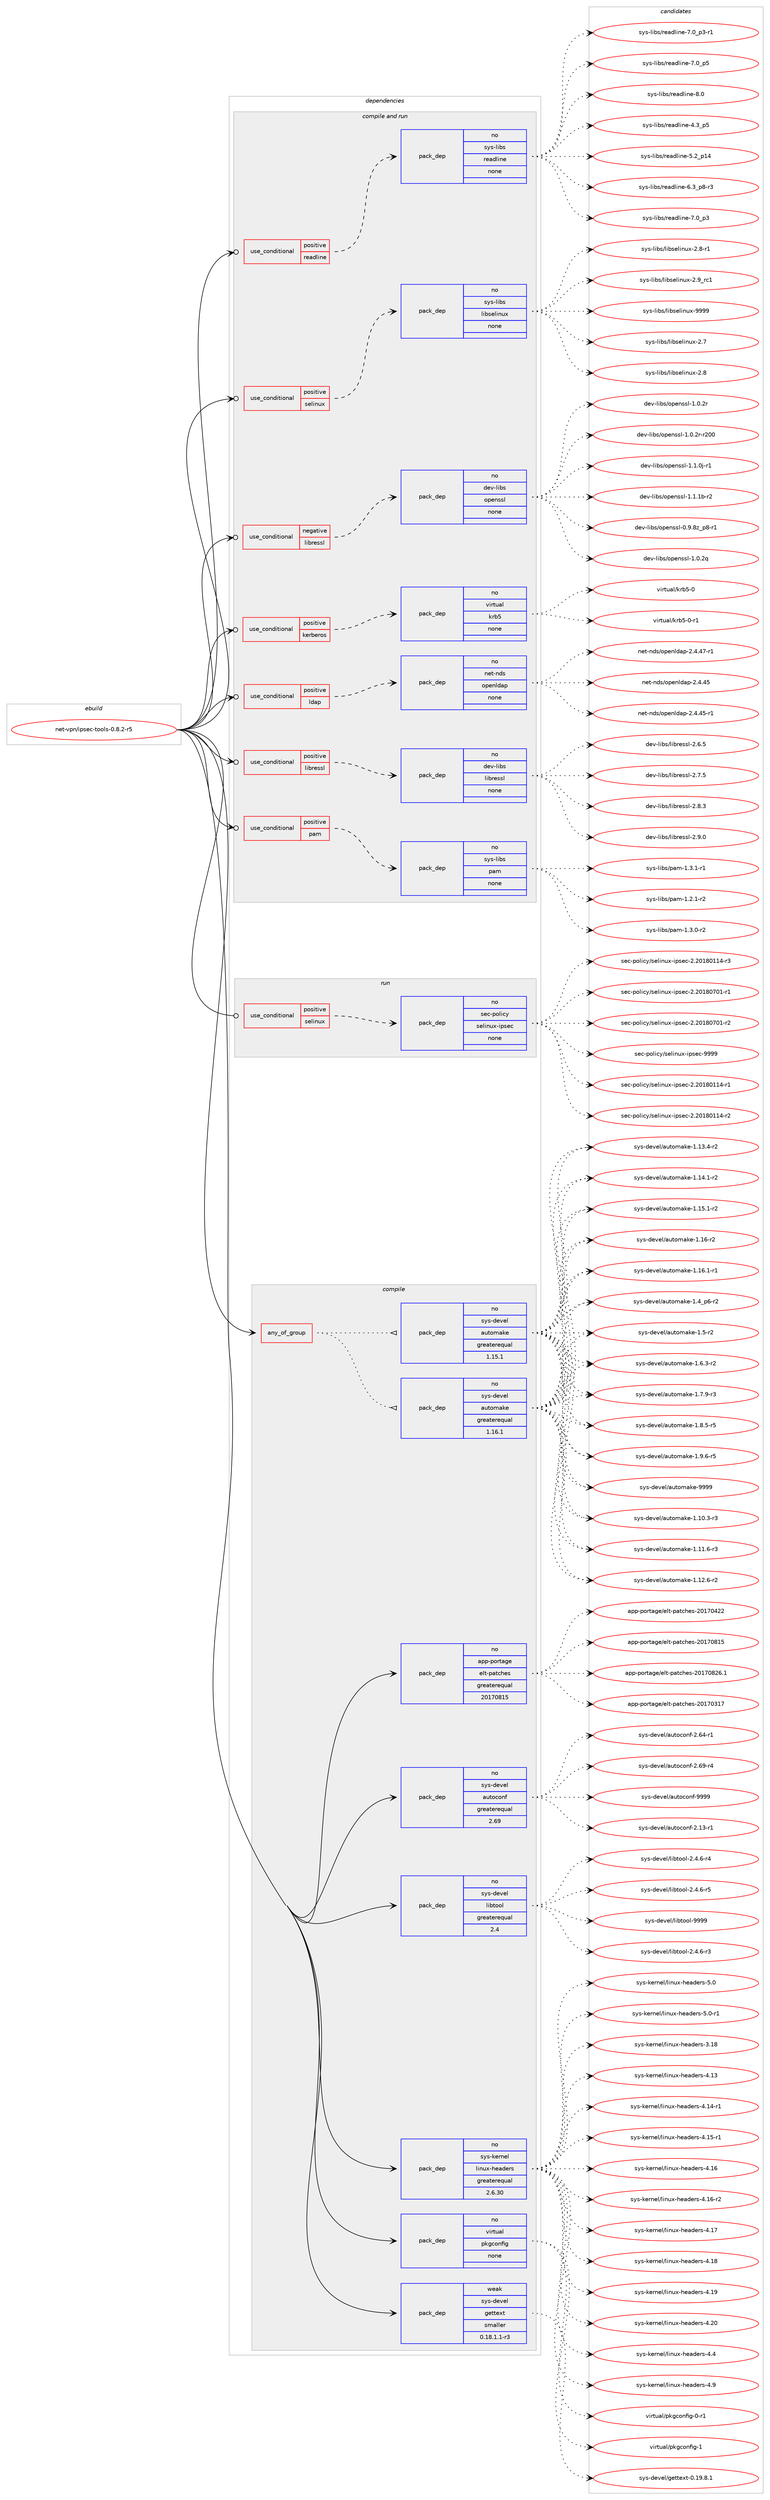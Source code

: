 digraph prolog {

# *************
# Graph options
# *************

newrank=true;
concentrate=true;
compound=true;
graph [rankdir=LR,fontname=Helvetica,fontsize=10,ranksep=1.5];#, ranksep=2.5, nodesep=0.2];
edge  [arrowhead=vee];
node  [fontname=Helvetica,fontsize=10];

# **********
# The ebuild
# **********

subgraph cluster_leftcol {
color=gray;
rank=same;
label=<<i>ebuild</i>>;
id [label="net-vpn/ipsec-tools-0.8.2-r5", color=red, width=4, href="../net-vpn/ipsec-tools-0.8.2-r5.svg"];
}

# ****************
# The dependencies
# ****************

subgraph cluster_midcol {
color=gray;
label=<<i>dependencies</i>>;
subgraph cluster_compile {
fillcolor="#eeeeee";
style=filled;
label=<<i>compile</i>>;
subgraph any26632 {
dependency1678695 [label=<<TABLE BORDER="0" CELLBORDER="1" CELLSPACING="0" CELLPADDING="4"><TR><TD CELLPADDING="10">any_of_group</TD></TR></TABLE>>, shape=none, color=red];subgraph pack1200420 {
dependency1678696 [label=<<TABLE BORDER="0" CELLBORDER="1" CELLSPACING="0" CELLPADDING="4" WIDTH="220"><TR><TD ROWSPAN="6" CELLPADDING="30">pack_dep</TD></TR><TR><TD WIDTH="110">no</TD></TR><TR><TD>sys-devel</TD></TR><TR><TD>automake</TD></TR><TR><TD>greaterequal</TD></TR><TR><TD>1.16.1</TD></TR></TABLE>>, shape=none, color=blue];
}
dependency1678695:e -> dependency1678696:w [weight=20,style="dotted",arrowhead="oinv"];
subgraph pack1200421 {
dependency1678697 [label=<<TABLE BORDER="0" CELLBORDER="1" CELLSPACING="0" CELLPADDING="4" WIDTH="220"><TR><TD ROWSPAN="6" CELLPADDING="30">pack_dep</TD></TR><TR><TD WIDTH="110">no</TD></TR><TR><TD>sys-devel</TD></TR><TR><TD>automake</TD></TR><TR><TD>greaterequal</TD></TR><TR><TD>1.15.1</TD></TR></TABLE>>, shape=none, color=blue];
}
dependency1678695:e -> dependency1678697:w [weight=20,style="dotted",arrowhead="oinv"];
}
id:e -> dependency1678695:w [weight=20,style="solid",arrowhead="vee"];
subgraph pack1200422 {
dependency1678698 [label=<<TABLE BORDER="0" CELLBORDER="1" CELLSPACING="0" CELLPADDING="4" WIDTH="220"><TR><TD ROWSPAN="6" CELLPADDING="30">pack_dep</TD></TR><TR><TD WIDTH="110">no</TD></TR><TR><TD>app-portage</TD></TR><TR><TD>elt-patches</TD></TR><TR><TD>greaterequal</TD></TR><TR><TD>20170815</TD></TR></TABLE>>, shape=none, color=blue];
}
id:e -> dependency1678698:w [weight=20,style="solid",arrowhead="vee"];
subgraph pack1200423 {
dependency1678699 [label=<<TABLE BORDER="0" CELLBORDER="1" CELLSPACING="0" CELLPADDING="4" WIDTH="220"><TR><TD ROWSPAN="6" CELLPADDING="30">pack_dep</TD></TR><TR><TD WIDTH="110">no</TD></TR><TR><TD>sys-devel</TD></TR><TR><TD>autoconf</TD></TR><TR><TD>greaterequal</TD></TR><TR><TD>2.69</TD></TR></TABLE>>, shape=none, color=blue];
}
id:e -> dependency1678699:w [weight=20,style="solid",arrowhead="vee"];
subgraph pack1200424 {
dependency1678700 [label=<<TABLE BORDER="0" CELLBORDER="1" CELLSPACING="0" CELLPADDING="4" WIDTH="220"><TR><TD ROWSPAN="6" CELLPADDING="30">pack_dep</TD></TR><TR><TD WIDTH="110">no</TD></TR><TR><TD>sys-devel</TD></TR><TR><TD>libtool</TD></TR><TR><TD>greaterequal</TD></TR><TR><TD>2.4</TD></TR></TABLE>>, shape=none, color=blue];
}
id:e -> dependency1678700:w [weight=20,style="solid",arrowhead="vee"];
subgraph pack1200425 {
dependency1678701 [label=<<TABLE BORDER="0" CELLBORDER="1" CELLSPACING="0" CELLPADDING="4" WIDTH="220"><TR><TD ROWSPAN="6" CELLPADDING="30">pack_dep</TD></TR><TR><TD WIDTH="110">no</TD></TR><TR><TD>sys-kernel</TD></TR><TR><TD>linux-headers</TD></TR><TR><TD>greaterequal</TD></TR><TR><TD>2.6.30</TD></TR></TABLE>>, shape=none, color=blue];
}
id:e -> dependency1678701:w [weight=20,style="solid",arrowhead="vee"];
subgraph pack1200426 {
dependency1678702 [label=<<TABLE BORDER="0" CELLBORDER="1" CELLSPACING="0" CELLPADDING="4" WIDTH="220"><TR><TD ROWSPAN="6" CELLPADDING="30">pack_dep</TD></TR><TR><TD WIDTH="110">no</TD></TR><TR><TD>virtual</TD></TR><TR><TD>pkgconfig</TD></TR><TR><TD>none</TD></TR><TR><TD></TD></TR></TABLE>>, shape=none, color=blue];
}
id:e -> dependency1678702:w [weight=20,style="solid",arrowhead="vee"];
subgraph pack1200427 {
dependency1678703 [label=<<TABLE BORDER="0" CELLBORDER="1" CELLSPACING="0" CELLPADDING="4" WIDTH="220"><TR><TD ROWSPAN="6" CELLPADDING="30">pack_dep</TD></TR><TR><TD WIDTH="110">weak</TD></TR><TR><TD>sys-devel</TD></TR><TR><TD>gettext</TD></TR><TR><TD>smaller</TD></TR><TR><TD>0.18.1.1-r3</TD></TR></TABLE>>, shape=none, color=blue];
}
id:e -> dependency1678703:w [weight=20,style="solid",arrowhead="vee"];
}
subgraph cluster_compileandrun {
fillcolor="#eeeeee";
style=filled;
label=<<i>compile and run</i>>;
subgraph cond450804 {
dependency1678704 [label=<<TABLE BORDER="0" CELLBORDER="1" CELLSPACING="0" CELLPADDING="4"><TR><TD ROWSPAN="3" CELLPADDING="10">use_conditional</TD></TR><TR><TD>negative</TD></TR><TR><TD>libressl</TD></TR></TABLE>>, shape=none, color=red];
subgraph pack1200428 {
dependency1678705 [label=<<TABLE BORDER="0" CELLBORDER="1" CELLSPACING="0" CELLPADDING="4" WIDTH="220"><TR><TD ROWSPAN="6" CELLPADDING="30">pack_dep</TD></TR><TR><TD WIDTH="110">no</TD></TR><TR><TD>dev-libs</TD></TR><TR><TD>openssl</TD></TR><TR><TD>none</TD></TR><TR><TD></TD></TR></TABLE>>, shape=none, color=blue];
}
dependency1678704:e -> dependency1678705:w [weight=20,style="dashed",arrowhead="vee"];
}
id:e -> dependency1678704:w [weight=20,style="solid",arrowhead="odotvee"];
subgraph cond450805 {
dependency1678706 [label=<<TABLE BORDER="0" CELLBORDER="1" CELLSPACING="0" CELLPADDING="4"><TR><TD ROWSPAN="3" CELLPADDING="10">use_conditional</TD></TR><TR><TD>positive</TD></TR><TR><TD>kerberos</TD></TR></TABLE>>, shape=none, color=red];
subgraph pack1200429 {
dependency1678707 [label=<<TABLE BORDER="0" CELLBORDER="1" CELLSPACING="0" CELLPADDING="4" WIDTH="220"><TR><TD ROWSPAN="6" CELLPADDING="30">pack_dep</TD></TR><TR><TD WIDTH="110">no</TD></TR><TR><TD>virtual</TD></TR><TR><TD>krb5</TD></TR><TR><TD>none</TD></TR><TR><TD></TD></TR></TABLE>>, shape=none, color=blue];
}
dependency1678706:e -> dependency1678707:w [weight=20,style="dashed",arrowhead="vee"];
}
id:e -> dependency1678706:w [weight=20,style="solid",arrowhead="odotvee"];
subgraph cond450806 {
dependency1678708 [label=<<TABLE BORDER="0" CELLBORDER="1" CELLSPACING="0" CELLPADDING="4"><TR><TD ROWSPAN="3" CELLPADDING="10">use_conditional</TD></TR><TR><TD>positive</TD></TR><TR><TD>ldap</TD></TR></TABLE>>, shape=none, color=red];
subgraph pack1200430 {
dependency1678709 [label=<<TABLE BORDER="0" CELLBORDER="1" CELLSPACING="0" CELLPADDING="4" WIDTH="220"><TR><TD ROWSPAN="6" CELLPADDING="30">pack_dep</TD></TR><TR><TD WIDTH="110">no</TD></TR><TR><TD>net-nds</TD></TR><TR><TD>openldap</TD></TR><TR><TD>none</TD></TR><TR><TD></TD></TR></TABLE>>, shape=none, color=blue];
}
dependency1678708:e -> dependency1678709:w [weight=20,style="dashed",arrowhead="vee"];
}
id:e -> dependency1678708:w [weight=20,style="solid",arrowhead="odotvee"];
subgraph cond450807 {
dependency1678710 [label=<<TABLE BORDER="0" CELLBORDER="1" CELLSPACING="0" CELLPADDING="4"><TR><TD ROWSPAN="3" CELLPADDING="10">use_conditional</TD></TR><TR><TD>positive</TD></TR><TR><TD>libressl</TD></TR></TABLE>>, shape=none, color=red];
subgraph pack1200431 {
dependency1678711 [label=<<TABLE BORDER="0" CELLBORDER="1" CELLSPACING="0" CELLPADDING="4" WIDTH="220"><TR><TD ROWSPAN="6" CELLPADDING="30">pack_dep</TD></TR><TR><TD WIDTH="110">no</TD></TR><TR><TD>dev-libs</TD></TR><TR><TD>libressl</TD></TR><TR><TD>none</TD></TR><TR><TD></TD></TR></TABLE>>, shape=none, color=blue];
}
dependency1678710:e -> dependency1678711:w [weight=20,style="dashed",arrowhead="vee"];
}
id:e -> dependency1678710:w [weight=20,style="solid",arrowhead="odotvee"];
subgraph cond450808 {
dependency1678712 [label=<<TABLE BORDER="0" CELLBORDER="1" CELLSPACING="0" CELLPADDING="4"><TR><TD ROWSPAN="3" CELLPADDING="10">use_conditional</TD></TR><TR><TD>positive</TD></TR><TR><TD>pam</TD></TR></TABLE>>, shape=none, color=red];
subgraph pack1200432 {
dependency1678713 [label=<<TABLE BORDER="0" CELLBORDER="1" CELLSPACING="0" CELLPADDING="4" WIDTH="220"><TR><TD ROWSPAN="6" CELLPADDING="30">pack_dep</TD></TR><TR><TD WIDTH="110">no</TD></TR><TR><TD>sys-libs</TD></TR><TR><TD>pam</TD></TR><TR><TD>none</TD></TR><TR><TD></TD></TR></TABLE>>, shape=none, color=blue];
}
dependency1678712:e -> dependency1678713:w [weight=20,style="dashed",arrowhead="vee"];
}
id:e -> dependency1678712:w [weight=20,style="solid",arrowhead="odotvee"];
subgraph cond450809 {
dependency1678714 [label=<<TABLE BORDER="0" CELLBORDER="1" CELLSPACING="0" CELLPADDING="4"><TR><TD ROWSPAN="3" CELLPADDING="10">use_conditional</TD></TR><TR><TD>positive</TD></TR><TR><TD>readline</TD></TR></TABLE>>, shape=none, color=red];
subgraph pack1200433 {
dependency1678715 [label=<<TABLE BORDER="0" CELLBORDER="1" CELLSPACING="0" CELLPADDING="4" WIDTH="220"><TR><TD ROWSPAN="6" CELLPADDING="30">pack_dep</TD></TR><TR><TD WIDTH="110">no</TD></TR><TR><TD>sys-libs</TD></TR><TR><TD>readline</TD></TR><TR><TD>none</TD></TR><TR><TD></TD></TR></TABLE>>, shape=none, color=blue];
}
dependency1678714:e -> dependency1678715:w [weight=20,style="dashed",arrowhead="vee"];
}
id:e -> dependency1678714:w [weight=20,style="solid",arrowhead="odotvee"];
subgraph cond450810 {
dependency1678716 [label=<<TABLE BORDER="0" CELLBORDER="1" CELLSPACING="0" CELLPADDING="4"><TR><TD ROWSPAN="3" CELLPADDING="10">use_conditional</TD></TR><TR><TD>positive</TD></TR><TR><TD>selinux</TD></TR></TABLE>>, shape=none, color=red];
subgraph pack1200434 {
dependency1678717 [label=<<TABLE BORDER="0" CELLBORDER="1" CELLSPACING="0" CELLPADDING="4" WIDTH="220"><TR><TD ROWSPAN="6" CELLPADDING="30">pack_dep</TD></TR><TR><TD WIDTH="110">no</TD></TR><TR><TD>sys-libs</TD></TR><TR><TD>libselinux</TD></TR><TR><TD>none</TD></TR><TR><TD></TD></TR></TABLE>>, shape=none, color=blue];
}
dependency1678716:e -> dependency1678717:w [weight=20,style="dashed",arrowhead="vee"];
}
id:e -> dependency1678716:w [weight=20,style="solid",arrowhead="odotvee"];
}
subgraph cluster_run {
fillcolor="#eeeeee";
style=filled;
label=<<i>run</i>>;
subgraph cond450811 {
dependency1678718 [label=<<TABLE BORDER="0" CELLBORDER="1" CELLSPACING="0" CELLPADDING="4"><TR><TD ROWSPAN="3" CELLPADDING="10">use_conditional</TD></TR><TR><TD>positive</TD></TR><TR><TD>selinux</TD></TR></TABLE>>, shape=none, color=red];
subgraph pack1200435 {
dependency1678719 [label=<<TABLE BORDER="0" CELLBORDER="1" CELLSPACING="0" CELLPADDING="4" WIDTH="220"><TR><TD ROWSPAN="6" CELLPADDING="30">pack_dep</TD></TR><TR><TD WIDTH="110">no</TD></TR><TR><TD>sec-policy</TD></TR><TR><TD>selinux-ipsec</TD></TR><TR><TD>none</TD></TR><TR><TD></TD></TR></TABLE>>, shape=none, color=blue];
}
dependency1678718:e -> dependency1678719:w [weight=20,style="dashed",arrowhead="vee"];
}
id:e -> dependency1678718:w [weight=20,style="solid",arrowhead="odot"];
}
}

# **************
# The candidates
# **************

subgraph cluster_choices {
rank=same;
color=gray;
label=<<i>candidates</i>>;

subgraph choice1200420 {
color=black;
nodesep=1;
choice11512111545100101118101108479711711611110997107101454946494846514511451 [label="sys-devel/automake-1.10.3-r3", color=red, width=4,href="../sys-devel/automake-1.10.3-r3.svg"];
choice11512111545100101118101108479711711611110997107101454946494946544511451 [label="sys-devel/automake-1.11.6-r3", color=red, width=4,href="../sys-devel/automake-1.11.6-r3.svg"];
choice11512111545100101118101108479711711611110997107101454946495046544511450 [label="sys-devel/automake-1.12.6-r2", color=red, width=4,href="../sys-devel/automake-1.12.6-r2.svg"];
choice11512111545100101118101108479711711611110997107101454946495146524511450 [label="sys-devel/automake-1.13.4-r2", color=red, width=4,href="../sys-devel/automake-1.13.4-r2.svg"];
choice11512111545100101118101108479711711611110997107101454946495246494511450 [label="sys-devel/automake-1.14.1-r2", color=red, width=4,href="../sys-devel/automake-1.14.1-r2.svg"];
choice11512111545100101118101108479711711611110997107101454946495346494511450 [label="sys-devel/automake-1.15.1-r2", color=red, width=4,href="../sys-devel/automake-1.15.1-r2.svg"];
choice1151211154510010111810110847971171161111099710710145494649544511450 [label="sys-devel/automake-1.16-r2", color=red, width=4,href="../sys-devel/automake-1.16-r2.svg"];
choice11512111545100101118101108479711711611110997107101454946495446494511449 [label="sys-devel/automake-1.16.1-r1", color=red, width=4,href="../sys-devel/automake-1.16.1-r1.svg"];
choice115121115451001011181011084797117116111109971071014549465295112544511450 [label="sys-devel/automake-1.4_p6-r2", color=red, width=4,href="../sys-devel/automake-1.4_p6-r2.svg"];
choice11512111545100101118101108479711711611110997107101454946534511450 [label="sys-devel/automake-1.5-r2", color=red, width=4,href="../sys-devel/automake-1.5-r2.svg"];
choice115121115451001011181011084797117116111109971071014549465446514511450 [label="sys-devel/automake-1.6.3-r2", color=red, width=4,href="../sys-devel/automake-1.6.3-r2.svg"];
choice115121115451001011181011084797117116111109971071014549465546574511451 [label="sys-devel/automake-1.7.9-r3", color=red, width=4,href="../sys-devel/automake-1.7.9-r3.svg"];
choice115121115451001011181011084797117116111109971071014549465646534511453 [label="sys-devel/automake-1.8.5-r5", color=red, width=4,href="../sys-devel/automake-1.8.5-r5.svg"];
choice115121115451001011181011084797117116111109971071014549465746544511453 [label="sys-devel/automake-1.9.6-r5", color=red, width=4,href="../sys-devel/automake-1.9.6-r5.svg"];
choice115121115451001011181011084797117116111109971071014557575757 [label="sys-devel/automake-9999", color=red, width=4,href="../sys-devel/automake-9999.svg"];
dependency1678696:e -> choice11512111545100101118101108479711711611110997107101454946494846514511451:w [style=dotted,weight="100"];
dependency1678696:e -> choice11512111545100101118101108479711711611110997107101454946494946544511451:w [style=dotted,weight="100"];
dependency1678696:e -> choice11512111545100101118101108479711711611110997107101454946495046544511450:w [style=dotted,weight="100"];
dependency1678696:e -> choice11512111545100101118101108479711711611110997107101454946495146524511450:w [style=dotted,weight="100"];
dependency1678696:e -> choice11512111545100101118101108479711711611110997107101454946495246494511450:w [style=dotted,weight="100"];
dependency1678696:e -> choice11512111545100101118101108479711711611110997107101454946495346494511450:w [style=dotted,weight="100"];
dependency1678696:e -> choice1151211154510010111810110847971171161111099710710145494649544511450:w [style=dotted,weight="100"];
dependency1678696:e -> choice11512111545100101118101108479711711611110997107101454946495446494511449:w [style=dotted,weight="100"];
dependency1678696:e -> choice115121115451001011181011084797117116111109971071014549465295112544511450:w [style=dotted,weight="100"];
dependency1678696:e -> choice11512111545100101118101108479711711611110997107101454946534511450:w [style=dotted,weight="100"];
dependency1678696:e -> choice115121115451001011181011084797117116111109971071014549465446514511450:w [style=dotted,weight="100"];
dependency1678696:e -> choice115121115451001011181011084797117116111109971071014549465546574511451:w [style=dotted,weight="100"];
dependency1678696:e -> choice115121115451001011181011084797117116111109971071014549465646534511453:w [style=dotted,weight="100"];
dependency1678696:e -> choice115121115451001011181011084797117116111109971071014549465746544511453:w [style=dotted,weight="100"];
dependency1678696:e -> choice115121115451001011181011084797117116111109971071014557575757:w [style=dotted,weight="100"];
}
subgraph choice1200421 {
color=black;
nodesep=1;
choice11512111545100101118101108479711711611110997107101454946494846514511451 [label="sys-devel/automake-1.10.3-r3", color=red, width=4,href="../sys-devel/automake-1.10.3-r3.svg"];
choice11512111545100101118101108479711711611110997107101454946494946544511451 [label="sys-devel/automake-1.11.6-r3", color=red, width=4,href="../sys-devel/automake-1.11.6-r3.svg"];
choice11512111545100101118101108479711711611110997107101454946495046544511450 [label="sys-devel/automake-1.12.6-r2", color=red, width=4,href="../sys-devel/automake-1.12.6-r2.svg"];
choice11512111545100101118101108479711711611110997107101454946495146524511450 [label="sys-devel/automake-1.13.4-r2", color=red, width=4,href="../sys-devel/automake-1.13.4-r2.svg"];
choice11512111545100101118101108479711711611110997107101454946495246494511450 [label="sys-devel/automake-1.14.1-r2", color=red, width=4,href="../sys-devel/automake-1.14.1-r2.svg"];
choice11512111545100101118101108479711711611110997107101454946495346494511450 [label="sys-devel/automake-1.15.1-r2", color=red, width=4,href="../sys-devel/automake-1.15.1-r2.svg"];
choice1151211154510010111810110847971171161111099710710145494649544511450 [label="sys-devel/automake-1.16-r2", color=red, width=4,href="../sys-devel/automake-1.16-r2.svg"];
choice11512111545100101118101108479711711611110997107101454946495446494511449 [label="sys-devel/automake-1.16.1-r1", color=red, width=4,href="../sys-devel/automake-1.16.1-r1.svg"];
choice115121115451001011181011084797117116111109971071014549465295112544511450 [label="sys-devel/automake-1.4_p6-r2", color=red, width=4,href="../sys-devel/automake-1.4_p6-r2.svg"];
choice11512111545100101118101108479711711611110997107101454946534511450 [label="sys-devel/automake-1.5-r2", color=red, width=4,href="../sys-devel/automake-1.5-r2.svg"];
choice115121115451001011181011084797117116111109971071014549465446514511450 [label="sys-devel/automake-1.6.3-r2", color=red, width=4,href="../sys-devel/automake-1.6.3-r2.svg"];
choice115121115451001011181011084797117116111109971071014549465546574511451 [label="sys-devel/automake-1.7.9-r3", color=red, width=4,href="../sys-devel/automake-1.7.9-r3.svg"];
choice115121115451001011181011084797117116111109971071014549465646534511453 [label="sys-devel/automake-1.8.5-r5", color=red, width=4,href="../sys-devel/automake-1.8.5-r5.svg"];
choice115121115451001011181011084797117116111109971071014549465746544511453 [label="sys-devel/automake-1.9.6-r5", color=red, width=4,href="../sys-devel/automake-1.9.6-r5.svg"];
choice115121115451001011181011084797117116111109971071014557575757 [label="sys-devel/automake-9999", color=red, width=4,href="../sys-devel/automake-9999.svg"];
dependency1678697:e -> choice11512111545100101118101108479711711611110997107101454946494846514511451:w [style=dotted,weight="100"];
dependency1678697:e -> choice11512111545100101118101108479711711611110997107101454946494946544511451:w [style=dotted,weight="100"];
dependency1678697:e -> choice11512111545100101118101108479711711611110997107101454946495046544511450:w [style=dotted,weight="100"];
dependency1678697:e -> choice11512111545100101118101108479711711611110997107101454946495146524511450:w [style=dotted,weight="100"];
dependency1678697:e -> choice11512111545100101118101108479711711611110997107101454946495246494511450:w [style=dotted,weight="100"];
dependency1678697:e -> choice11512111545100101118101108479711711611110997107101454946495346494511450:w [style=dotted,weight="100"];
dependency1678697:e -> choice1151211154510010111810110847971171161111099710710145494649544511450:w [style=dotted,weight="100"];
dependency1678697:e -> choice11512111545100101118101108479711711611110997107101454946495446494511449:w [style=dotted,weight="100"];
dependency1678697:e -> choice115121115451001011181011084797117116111109971071014549465295112544511450:w [style=dotted,weight="100"];
dependency1678697:e -> choice11512111545100101118101108479711711611110997107101454946534511450:w [style=dotted,weight="100"];
dependency1678697:e -> choice115121115451001011181011084797117116111109971071014549465446514511450:w [style=dotted,weight="100"];
dependency1678697:e -> choice115121115451001011181011084797117116111109971071014549465546574511451:w [style=dotted,weight="100"];
dependency1678697:e -> choice115121115451001011181011084797117116111109971071014549465646534511453:w [style=dotted,weight="100"];
dependency1678697:e -> choice115121115451001011181011084797117116111109971071014549465746544511453:w [style=dotted,weight="100"];
dependency1678697:e -> choice115121115451001011181011084797117116111109971071014557575757:w [style=dotted,weight="100"];
}
subgraph choice1200422 {
color=black;
nodesep=1;
choice97112112451121111141169710310147101108116451129711699104101115455048495548514955 [label="app-portage/elt-patches-20170317", color=red, width=4,href="../app-portage/elt-patches-20170317.svg"];
choice97112112451121111141169710310147101108116451129711699104101115455048495548525050 [label="app-portage/elt-patches-20170422", color=red, width=4,href="../app-portage/elt-patches-20170422.svg"];
choice97112112451121111141169710310147101108116451129711699104101115455048495548564953 [label="app-portage/elt-patches-20170815", color=red, width=4,href="../app-portage/elt-patches-20170815.svg"];
choice971121124511211111411697103101471011081164511297116991041011154550484955485650544649 [label="app-portage/elt-patches-20170826.1", color=red, width=4,href="../app-portage/elt-patches-20170826.1.svg"];
dependency1678698:e -> choice97112112451121111141169710310147101108116451129711699104101115455048495548514955:w [style=dotted,weight="100"];
dependency1678698:e -> choice97112112451121111141169710310147101108116451129711699104101115455048495548525050:w [style=dotted,weight="100"];
dependency1678698:e -> choice97112112451121111141169710310147101108116451129711699104101115455048495548564953:w [style=dotted,weight="100"];
dependency1678698:e -> choice971121124511211111411697103101471011081164511297116991041011154550484955485650544649:w [style=dotted,weight="100"];
}
subgraph choice1200423 {
color=black;
nodesep=1;
choice1151211154510010111810110847971171161119911111010245504649514511449 [label="sys-devel/autoconf-2.13-r1", color=red, width=4,href="../sys-devel/autoconf-2.13-r1.svg"];
choice1151211154510010111810110847971171161119911111010245504654524511449 [label="sys-devel/autoconf-2.64-r1", color=red, width=4,href="../sys-devel/autoconf-2.64-r1.svg"];
choice1151211154510010111810110847971171161119911111010245504654574511452 [label="sys-devel/autoconf-2.69-r4", color=red, width=4,href="../sys-devel/autoconf-2.69-r4.svg"];
choice115121115451001011181011084797117116111991111101024557575757 [label="sys-devel/autoconf-9999", color=red, width=4,href="../sys-devel/autoconf-9999.svg"];
dependency1678699:e -> choice1151211154510010111810110847971171161119911111010245504649514511449:w [style=dotted,weight="100"];
dependency1678699:e -> choice1151211154510010111810110847971171161119911111010245504654524511449:w [style=dotted,weight="100"];
dependency1678699:e -> choice1151211154510010111810110847971171161119911111010245504654574511452:w [style=dotted,weight="100"];
dependency1678699:e -> choice115121115451001011181011084797117116111991111101024557575757:w [style=dotted,weight="100"];
}
subgraph choice1200424 {
color=black;
nodesep=1;
choice1151211154510010111810110847108105981161111111084550465246544511451 [label="sys-devel/libtool-2.4.6-r3", color=red, width=4,href="../sys-devel/libtool-2.4.6-r3.svg"];
choice1151211154510010111810110847108105981161111111084550465246544511452 [label="sys-devel/libtool-2.4.6-r4", color=red, width=4,href="../sys-devel/libtool-2.4.6-r4.svg"];
choice1151211154510010111810110847108105981161111111084550465246544511453 [label="sys-devel/libtool-2.4.6-r5", color=red, width=4,href="../sys-devel/libtool-2.4.6-r5.svg"];
choice1151211154510010111810110847108105981161111111084557575757 [label="sys-devel/libtool-9999", color=red, width=4,href="../sys-devel/libtool-9999.svg"];
dependency1678700:e -> choice1151211154510010111810110847108105981161111111084550465246544511451:w [style=dotted,weight="100"];
dependency1678700:e -> choice1151211154510010111810110847108105981161111111084550465246544511452:w [style=dotted,weight="100"];
dependency1678700:e -> choice1151211154510010111810110847108105981161111111084550465246544511453:w [style=dotted,weight="100"];
dependency1678700:e -> choice1151211154510010111810110847108105981161111111084557575757:w [style=dotted,weight="100"];
}
subgraph choice1200425 {
color=black;
nodesep=1;
choice115121115451071011141101011084710810511011712045104101971001011141154551464956 [label="sys-kernel/linux-headers-3.18", color=red, width=4,href="../sys-kernel/linux-headers-3.18.svg"];
choice115121115451071011141101011084710810511011712045104101971001011141154552464951 [label="sys-kernel/linux-headers-4.13", color=red, width=4,href="../sys-kernel/linux-headers-4.13.svg"];
choice1151211154510710111411010110847108105110117120451041019710010111411545524649524511449 [label="sys-kernel/linux-headers-4.14-r1", color=red, width=4,href="../sys-kernel/linux-headers-4.14-r1.svg"];
choice1151211154510710111411010110847108105110117120451041019710010111411545524649534511449 [label="sys-kernel/linux-headers-4.15-r1", color=red, width=4,href="../sys-kernel/linux-headers-4.15-r1.svg"];
choice115121115451071011141101011084710810511011712045104101971001011141154552464954 [label="sys-kernel/linux-headers-4.16", color=red, width=4,href="../sys-kernel/linux-headers-4.16.svg"];
choice1151211154510710111411010110847108105110117120451041019710010111411545524649544511450 [label="sys-kernel/linux-headers-4.16-r2", color=red, width=4,href="../sys-kernel/linux-headers-4.16-r2.svg"];
choice115121115451071011141101011084710810511011712045104101971001011141154552464955 [label="sys-kernel/linux-headers-4.17", color=red, width=4,href="../sys-kernel/linux-headers-4.17.svg"];
choice115121115451071011141101011084710810511011712045104101971001011141154552464956 [label="sys-kernel/linux-headers-4.18", color=red, width=4,href="../sys-kernel/linux-headers-4.18.svg"];
choice115121115451071011141101011084710810511011712045104101971001011141154552464957 [label="sys-kernel/linux-headers-4.19", color=red, width=4,href="../sys-kernel/linux-headers-4.19.svg"];
choice115121115451071011141101011084710810511011712045104101971001011141154552465048 [label="sys-kernel/linux-headers-4.20", color=red, width=4,href="../sys-kernel/linux-headers-4.20.svg"];
choice1151211154510710111411010110847108105110117120451041019710010111411545524652 [label="sys-kernel/linux-headers-4.4", color=red, width=4,href="../sys-kernel/linux-headers-4.4.svg"];
choice1151211154510710111411010110847108105110117120451041019710010111411545524657 [label="sys-kernel/linux-headers-4.9", color=red, width=4,href="../sys-kernel/linux-headers-4.9.svg"];
choice1151211154510710111411010110847108105110117120451041019710010111411545534648 [label="sys-kernel/linux-headers-5.0", color=red, width=4,href="../sys-kernel/linux-headers-5.0.svg"];
choice11512111545107101114110101108471081051101171204510410197100101114115455346484511449 [label="sys-kernel/linux-headers-5.0-r1", color=red, width=4,href="../sys-kernel/linux-headers-5.0-r1.svg"];
dependency1678701:e -> choice115121115451071011141101011084710810511011712045104101971001011141154551464956:w [style=dotted,weight="100"];
dependency1678701:e -> choice115121115451071011141101011084710810511011712045104101971001011141154552464951:w [style=dotted,weight="100"];
dependency1678701:e -> choice1151211154510710111411010110847108105110117120451041019710010111411545524649524511449:w [style=dotted,weight="100"];
dependency1678701:e -> choice1151211154510710111411010110847108105110117120451041019710010111411545524649534511449:w [style=dotted,weight="100"];
dependency1678701:e -> choice115121115451071011141101011084710810511011712045104101971001011141154552464954:w [style=dotted,weight="100"];
dependency1678701:e -> choice1151211154510710111411010110847108105110117120451041019710010111411545524649544511450:w [style=dotted,weight="100"];
dependency1678701:e -> choice115121115451071011141101011084710810511011712045104101971001011141154552464955:w [style=dotted,weight="100"];
dependency1678701:e -> choice115121115451071011141101011084710810511011712045104101971001011141154552464956:w [style=dotted,weight="100"];
dependency1678701:e -> choice115121115451071011141101011084710810511011712045104101971001011141154552464957:w [style=dotted,weight="100"];
dependency1678701:e -> choice115121115451071011141101011084710810511011712045104101971001011141154552465048:w [style=dotted,weight="100"];
dependency1678701:e -> choice1151211154510710111411010110847108105110117120451041019710010111411545524652:w [style=dotted,weight="100"];
dependency1678701:e -> choice1151211154510710111411010110847108105110117120451041019710010111411545524657:w [style=dotted,weight="100"];
dependency1678701:e -> choice1151211154510710111411010110847108105110117120451041019710010111411545534648:w [style=dotted,weight="100"];
dependency1678701:e -> choice11512111545107101114110101108471081051101171204510410197100101114115455346484511449:w [style=dotted,weight="100"];
}
subgraph choice1200426 {
color=black;
nodesep=1;
choice11810511411611797108471121071039911111010210510345484511449 [label="virtual/pkgconfig-0-r1", color=red, width=4,href="../virtual/pkgconfig-0-r1.svg"];
choice1181051141161179710847112107103991111101021051034549 [label="virtual/pkgconfig-1", color=red, width=4,href="../virtual/pkgconfig-1.svg"];
dependency1678702:e -> choice11810511411611797108471121071039911111010210510345484511449:w [style=dotted,weight="100"];
dependency1678702:e -> choice1181051141161179710847112107103991111101021051034549:w [style=dotted,weight="100"];
}
subgraph choice1200427 {
color=black;
nodesep=1;
choice1151211154510010111810110847103101116116101120116454846495746564649 [label="sys-devel/gettext-0.19.8.1", color=red, width=4,href="../sys-devel/gettext-0.19.8.1.svg"];
dependency1678703:e -> choice1151211154510010111810110847103101116116101120116454846495746564649:w [style=dotted,weight="100"];
}
subgraph choice1200428 {
color=black;
nodesep=1;
choice10010111845108105981154711111210111011511510845484657465612295112564511449 [label="dev-libs/openssl-0.9.8z_p8-r1", color=red, width=4,href="../dev-libs/openssl-0.9.8z_p8-r1.svg"];
choice100101118451081059811547111112101110115115108454946484650113 [label="dev-libs/openssl-1.0.2q", color=red, width=4,href="../dev-libs/openssl-1.0.2q.svg"];
choice100101118451081059811547111112101110115115108454946484650114 [label="dev-libs/openssl-1.0.2r", color=red, width=4,href="../dev-libs/openssl-1.0.2r.svg"];
choice10010111845108105981154711111210111011511510845494648465011445114504848 [label="dev-libs/openssl-1.0.2r-r200", color=red, width=4,href="../dev-libs/openssl-1.0.2r-r200.svg"];
choice1001011184510810598115471111121011101151151084549464946481064511449 [label="dev-libs/openssl-1.1.0j-r1", color=red, width=4,href="../dev-libs/openssl-1.1.0j-r1.svg"];
choice100101118451081059811547111112101110115115108454946494649984511450 [label="dev-libs/openssl-1.1.1b-r2", color=red, width=4,href="../dev-libs/openssl-1.1.1b-r2.svg"];
dependency1678705:e -> choice10010111845108105981154711111210111011511510845484657465612295112564511449:w [style=dotted,weight="100"];
dependency1678705:e -> choice100101118451081059811547111112101110115115108454946484650113:w [style=dotted,weight="100"];
dependency1678705:e -> choice100101118451081059811547111112101110115115108454946484650114:w [style=dotted,weight="100"];
dependency1678705:e -> choice10010111845108105981154711111210111011511510845494648465011445114504848:w [style=dotted,weight="100"];
dependency1678705:e -> choice1001011184510810598115471111121011101151151084549464946481064511449:w [style=dotted,weight="100"];
dependency1678705:e -> choice100101118451081059811547111112101110115115108454946494649984511450:w [style=dotted,weight="100"];
}
subgraph choice1200429 {
color=black;
nodesep=1;
choice118105114116117971084710711498534548 [label="virtual/krb5-0", color=red, width=4,href="../virtual/krb5-0.svg"];
choice1181051141161179710847107114985345484511449 [label="virtual/krb5-0-r1", color=red, width=4,href="../virtual/krb5-0-r1.svg"];
dependency1678707:e -> choice118105114116117971084710711498534548:w [style=dotted,weight="100"];
dependency1678707:e -> choice1181051141161179710847107114985345484511449:w [style=dotted,weight="100"];
}
subgraph choice1200430 {
color=black;
nodesep=1;
choice11010111645110100115471111121011101081009711245504652465253 [label="net-nds/openldap-2.4.45", color=red, width=4,href="../net-nds/openldap-2.4.45.svg"];
choice110101116451101001154711111210111010810097112455046524652534511449 [label="net-nds/openldap-2.4.45-r1", color=red, width=4,href="../net-nds/openldap-2.4.45-r1.svg"];
choice110101116451101001154711111210111010810097112455046524652554511449 [label="net-nds/openldap-2.4.47-r1", color=red, width=4,href="../net-nds/openldap-2.4.47-r1.svg"];
dependency1678709:e -> choice11010111645110100115471111121011101081009711245504652465253:w [style=dotted,weight="100"];
dependency1678709:e -> choice110101116451101001154711111210111010810097112455046524652534511449:w [style=dotted,weight="100"];
dependency1678709:e -> choice110101116451101001154711111210111010810097112455046524652554511449:w [style=dotted,weight="100"];
}
subgraph choice1200431 {
color=black;
nodesep=1;
choice10010111845108105981154710810598114101115115108455046544653 [label="dev-libs/libressl-2.6.5", color=red, width=4,href="../dev-libs/libressl-2.6.5.svg"];
choice10010111845108105981154710810598114101115115108455046554653 [label="dev-libs/libressl-2.7.5", color=red, width=4,href="../dev-libs/libressl-2.7.5.svg"];
choice10010111845108105981154710810598114101115115108455046564651 [label="dev-libs/libressl-2.8.3", color=red, width=4,href="../dev-libs/libressl-2.8.3.svg"];
choice10010111845108105981154710810598114101115115108455046574648 [label="dev-libs/libressl-2.9.0", color=red, width=4,href="../dev-libs/libressl-2.9.0.svg"];
dependency1678711:e -> choice10010111845108105981154710810598114101115115108455046544653:w [style=dotted,weight="100"];
dependency1678711:e -> choice10010111845108105981154710810598114101115115108455046554653:w [style=dotted,weight="100"];
dependency1678711:e -> choice10010111845108105981154710810598114101115115108455046564651:w [style=dotted,weight="100"];
dependency1678711:e -> choice10010111845108105981154710810598114101115115108455046574648:w [style=dotted,weight="100"];
}
subgraph choice1200432 {
color=black;
nodesep=1;
choice115121115451081059811547112971094549465046494511450 [label="sys-libs/pam-1.2.1-r2", color=red, width=4,href="../sys-libs/pam-1.2.1-r2.svg"];
choice115121115451081059811547112971094549465146484511450 [label="sys-libs/pam-1.3.0-r2", color=red, width=4,href="../sys-libs/pam-1.3.0-r2.svg"];
choice115121115451081059811547112971094549465146494511449 [label="sys-libs/pam-1.3.1-r1", color=red, width=4,href="../sys-libs/pam-1.3.1-r1.svg"];
dependency1678713:e -> choice115121115451081059811547112971094549465046494511450:w [style=dotted,weight="100"];
dependency1678713:e -> choice115121115451081059811547112971094549465146484511450:w [style=dotted,weight="100"];
dependency1678713:e -> choice115121115451081059811547112971094549465146494511449:w [style=dotted,weight="100"];
}
subgraph choice1200433 {
color=black;
nodesep=1;
choice11512111545108105981154711410197100108105110101455246519511253 [label="sys-libs/readline-4.3_p5", color=red, width=4,href="../sys-libs/readline-4.3_p5.svg"];
choice1151211154510810598115471141019710010810511010145534650951124952 [label="sys-libs/readline-5.2_p14", color=red, width=4,href="../sys-libs/readline-5.2_p14.svg"];
choice115121115451081059811547114101971001081051101014554465195112564511451 [label="sys-libs/readline-6.3_p8-r3", color=red, width=4,href="../sys-libs/readline-6.3_p8-r3.svg"];
choice11512111545108105981154711410197100108105110101455546489511251 [label="sys-libs/readline-7.0_p3", color=red, width=4,href="../sys-libs/readline-7.0_p3.svg"];
choice115121115451081059811547114101971001081051101014555464895112514511449 [label="sys-libs/readline-7.0_p3-r1", color=red, width=4,href="../sys-libs/readline-7.0_p3-r1.svg"];
choice11512111545108105981154711410197100108105110101455546489511253 [label="sys-libs/readline-7.0_p5", color=red, width=4,href="../sys-libs/readline-7.0_p5.svg"];
choice1151211154510810598115471141019710010810511010145564648 [label="sys-libs/readline-8.0", color=red, width=4,href="../sys-libs/readline-8.0.svg"];
dependency1678715:e -> choice11512111545108105981154711410197100108105110101455246519511253:w [style=dotted,weight="100"];
dependency1678715:e -> choice1151211154510810598115471141019710010810511010145534650951124952:w [style=dotted,weight="100"];
dependency1678715:e -> choice115121115451081059811547114101971001081051101014554465195112564511451:w [style=dotted,weight="100"];
dependency1678715:e -> choice11512111545108105981154711410197100108105110101455546489511251:w [style=dotted,weight="100"];
dependency1678715:e -> choice115121115451081059811547114101971001081051101014555464895112514511449:w [style=dotted,weight="100"];
dependency1678715:e -> choice11512111545108105981154711410197100108105110101455546489511253:w [style=dotted,weight="100"];
dependency1678715:e -> choice1151211154510810598115471141019710010810511010145564648:w [style=dotted,weight="100"];
}
subgraph choice1200434 {
color=black;
nodesep=1;
choice1151211154510810598115471081059811510110810511011712045504655 [label="sys-libs/libselinux-2.7", color=red, width=4,href="../sys-libs/libselinux-2.7.svg"];
choice1151211154510810598115471081059811510110810511011712045504656 [label="sys-libs/libselinux-2.8", color=red, width=4,href="../sys-libs/libselinux-2.8.svg"];
choice11512111545108105981154710810598115101108105110117120455046564511449 [label="sys-libs/libselinux-2.8-r1", color=red, width=4,href="../sys-libs/libselinux-2.8-r1.svg"];
choice1151211154510810598115471081059811510110810511011712045504657951149949 [label="sys-libs/libselinux-2.9_rc1", color=red, width=4,href="../sys-libs/libselinux-2.9_rc1.svg"];
choice115121115451081059811547108105981151011081051101171204557575757 [label="sys-libs/libselinux-9999", color=red, width=4,href="../sys-libs/libselinux-9999.svg"];
dependency1678717:e -> choice1151211154510810598115471081059811510110810511011712045504655:w [style=dotted,weight="100"];
dependency1678717:e -> choice1151211154510810598115471081059811510110810511011712045504656:w [style=dotted,weight="100"];
dependency1678717:e -> choice11512111545108105981154710810598115101108105110117120455046564511449:w [style=dotted,weight="100"];
dependency1678717:e -> choice1151211154510810598115471081059811510110810511011712045504657951149949:w [style=dotted,weight="100"];
dependency1678717:e -> choice115121115451081059811547108105981151011081051101171204557575757:w [style=dotted,weight="100"];
}
subgraph choice1200435 {
color=black;
nodesep=1;
choice11510199451121111081059912147115101108105110117120451051121151019945504650484956484949524511449 [label="sec-policy/selinux-ipsec-2.20180114-r1", color=red, width=4,href="../sec-policy/selinux-ipsec-2.20180114-r1.svg"];
choice11510199451121111081059912147115101108105110117120451051121151019945504650484956484949524511450 [label="sec-policy/selinux-ipsec-2.20180114-r2", color=red, width=4,href="../sec-policy/selinux-ipsec-2.20180114-r2.svg"];
choice11510199451121111081059912147115101108105110117120451051121151019945504650484956484949524511451 [label="sec-policy/selinux-ipsec-2.20180114-r3", color=red, width=4,href="../sec-policy/selinux-ipsec-2.20180114-r3.svg"];
choice11510199451121111081059912147115101108105110117120451051121151019945504650484956485548494511449 [label="sec-policy/selinux-ipsec-2.20180701-r1", color=red, width=4,href="../sec-policy/selinux-ipsec-2.20180701-r1.svg"];
choice11510199451121111081059912147115101108105110117120451051121151019945504650484956485548494511450 [label="sec-policy/selinux-ipsec-2.20180701-r2", color=red, width=4,href="../sec-policy/selinux-ipsec-2.20180701-r2.svg"];
choice1151019945112111108105991214711510110810511011712045105112115101994557575757 [label="sec-policy/selinux-ipsec-9999", color=red, width=4,href="../sec-policy/selinux-ipsec-9999.svg"];
dependency1678719:e -> choice11510199451121111081059912147115101108105110117120451051121151019945504650484956484949524511449:w [style=dotted,weight="100"];
dependency1678719:e -> choice11510199451121111081059912147115101108105110117120451051121151019945504650484956484949524511450:w [style=dotted,weight="100"];
dependency1678719:e -> choice11510199451121111081059912147115101108105110117120451051121151019945504650484956484949524511451:w [style=dotted,weight="100"];
dependency1678719:e -> choice11510199451121111081059912147115101108105110117120451051121151019945504650484956485548494511449:w [style=dotted,weight="100"];
dependency1678719:e -> choice11510199451121111081059912147115101108105110117120451051121151019945504650484956485548494511450:w [style=dotted,weight="100"];
dependency1678719:e -> choice1151019945112111108105991214711510110810511011712045105112115101994557575757:w [style=dotted,weight="100"];
}
}

}
